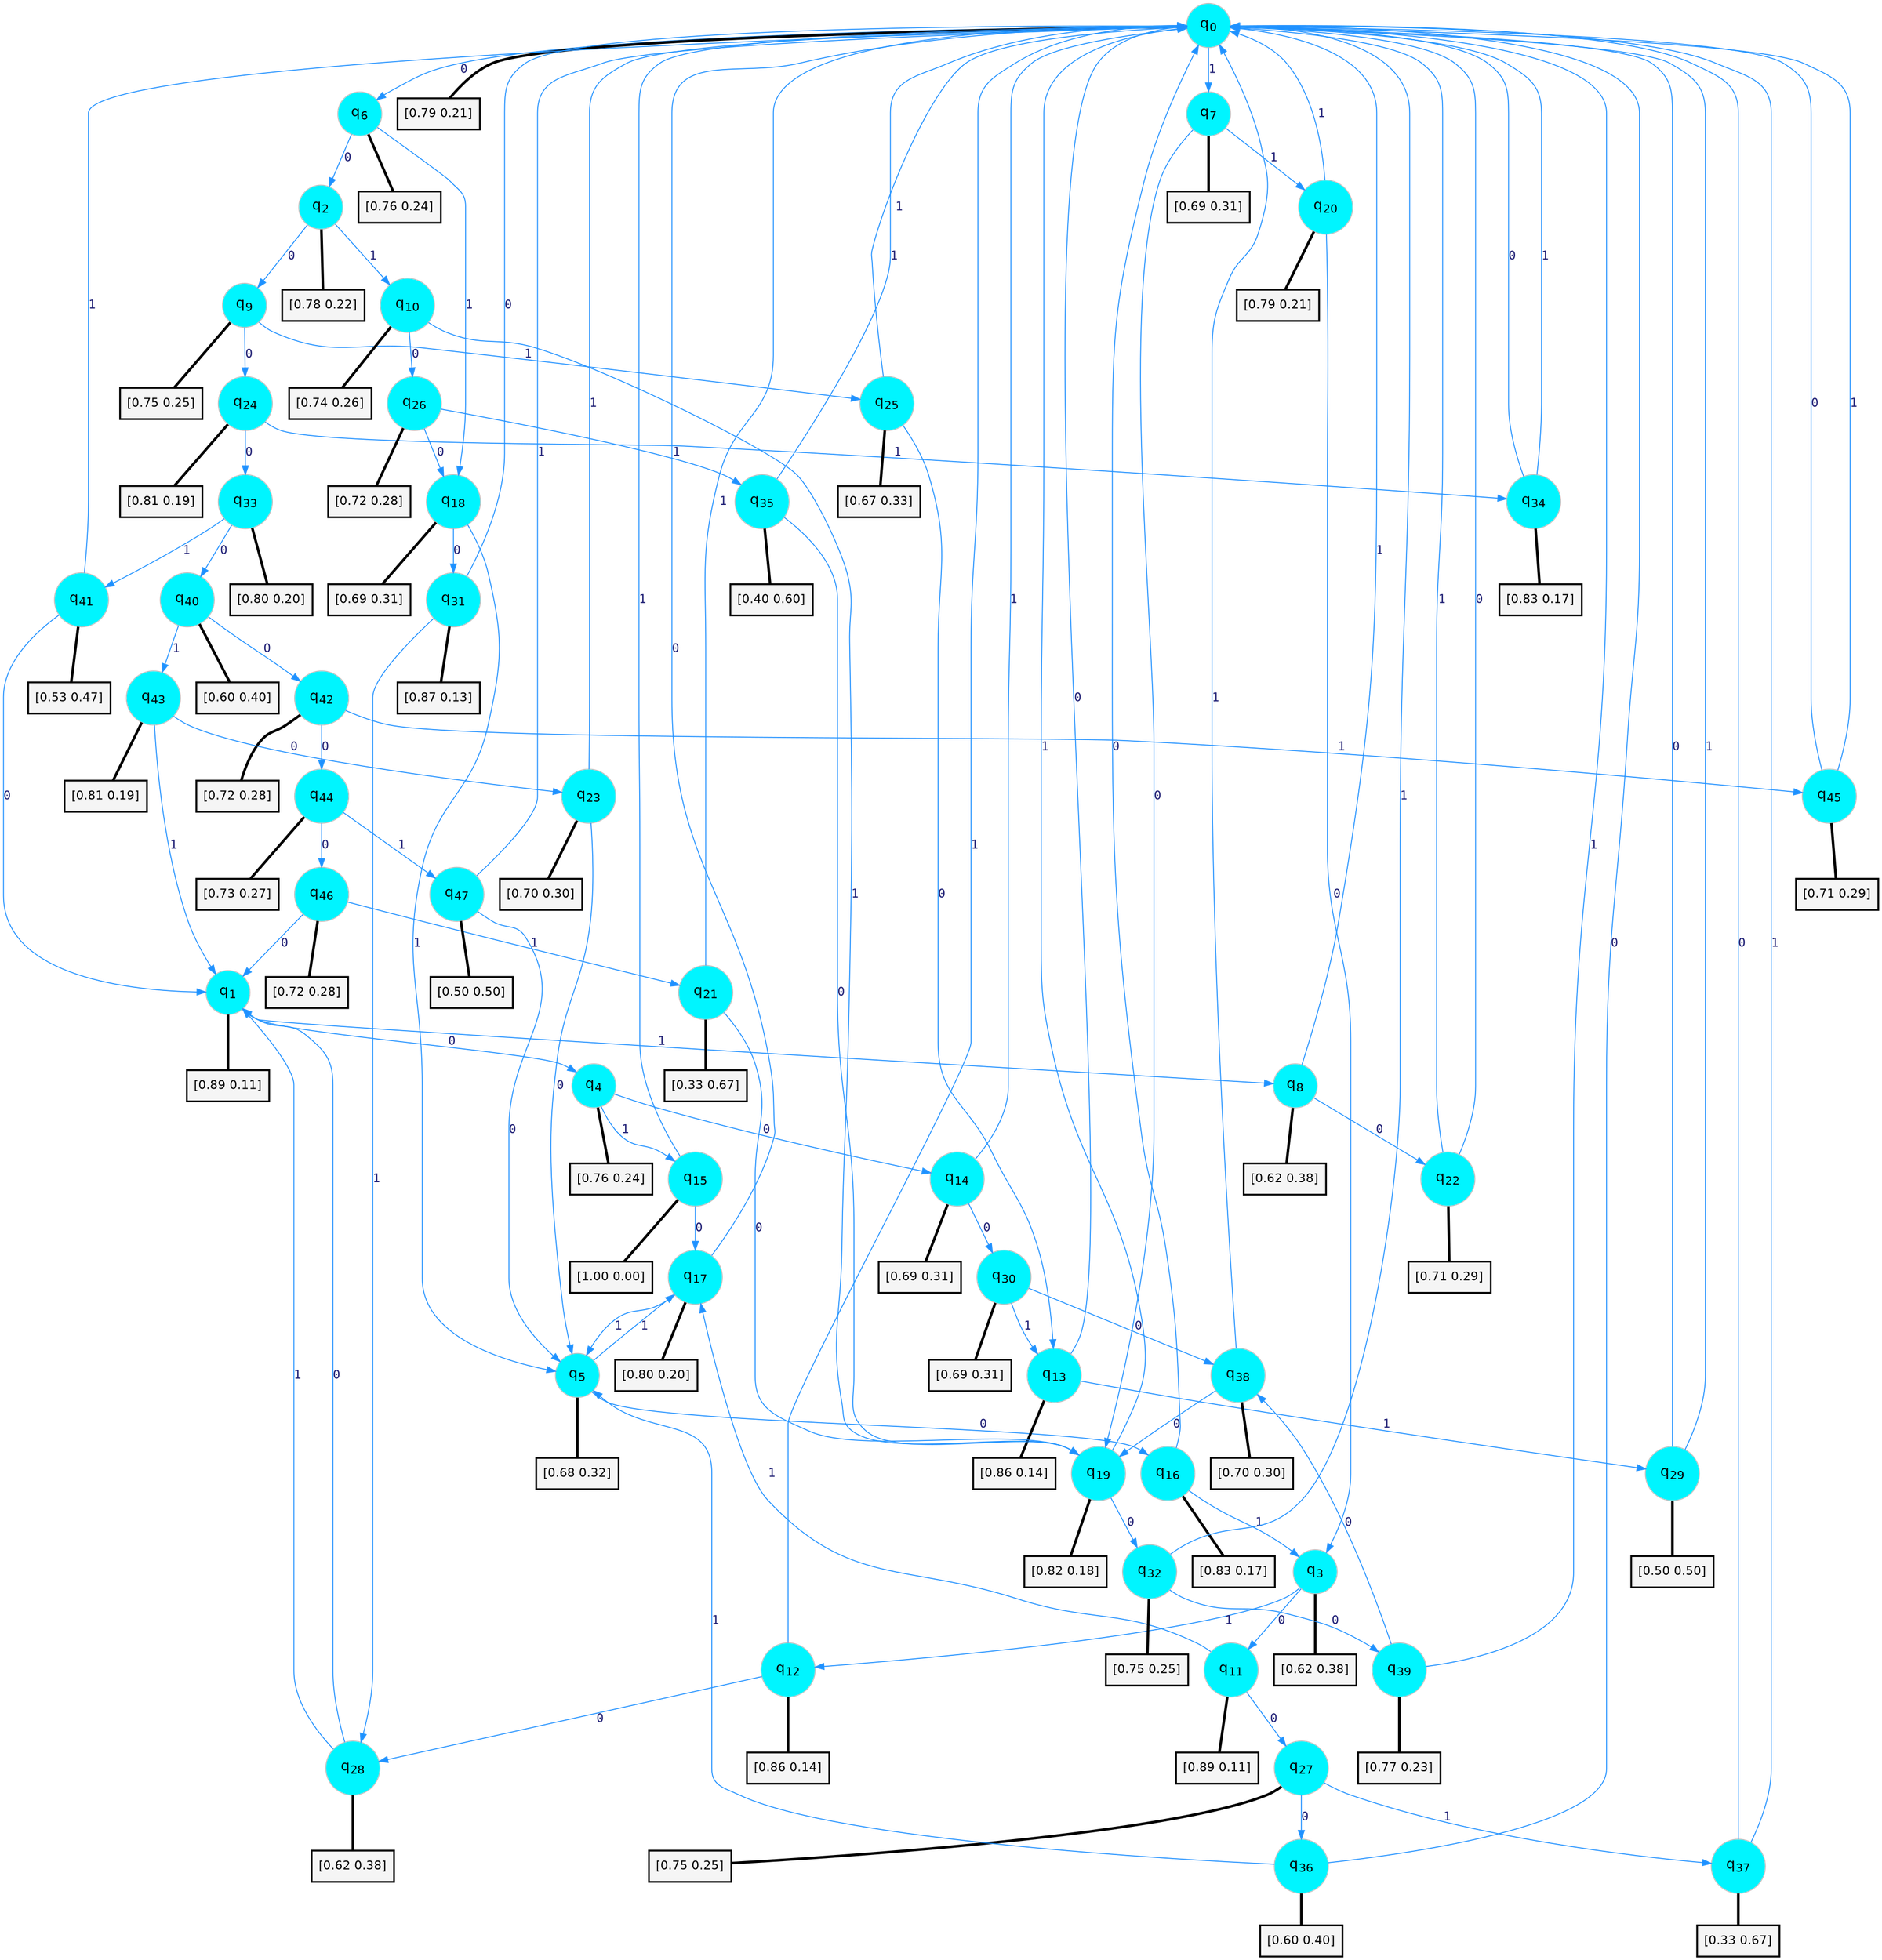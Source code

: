 digraph G {
graph [
bgcolor=transparent, dpi=300, rankdir=TD, size="40,25"];
node [
color=gray, fillcolor=turquoise1, fontcolor=black, fontname=Helvetica, fontsize=16, fontweight=bold, shape=circle, style=filled];
edge [
arrowsize=1, color=dodgerblue1, fontcolor=midnightblue, fontname=courier, fontweight=bold, penwidth=1, style=solid, weight=20];
0[label=<q<SUB>0</SUB>>];
1[label=<q<SUB>1</SUB>>];
2[label=<q<SUB>2</SUB>>];
3[label=<q<SUB>3</SUB>>];
4[label=<q<SUB>4</SUB>>];
5[label=<q<SUB>5</SUB>>];
6[label=<q<SUB>6</SUB>>];
7[label=<q<SUB>7</SUB>>];
8[label=<q<SUB>8</SUB>>];
9[label=<q<SUB>9</SUB>>];
10[label=<q<SUB>10</SUB>>];
11[label=<q<SUB>11</SUB>>];
12[label=<q<SUB>12</SUB>>];
13[label=<q<SUB>13</SUB>>];
14[label=<q<SUB>14</SUB>>];
15[label=<q<SUB>15</SUB>>];
16[label=<q<SUB>16</SUB>>];
17[label=<q<SUB>17</SUB>>];
18[label=<q<SUB>18</SUB>>];
19[label=<q<SUB>19</SUB>>];
20[label=<q<SUB>20</SUB>>];
21[label=<q<SUB>21</SUB>>];
22[label=<q<SUB>22</SUB>>];
23[label=<q<SUB>23</SUB>>];
24[label=<q<SUB>24</SUB>>];
25[label=<q<SUB>25</SUB>>];
26[label=<q<SUB>26</SUB>>];
27[label=<q<SUB>27</SUB>>];
28[label=<q<SUB>28</SUB>>];
29[label=<q<SUB>29</SUB>>];
30[label=<q<SUB>30</SUB>>];
31[label=<q<SUB>31</SUB>>];
32[label=<q<SUB>32</SUB>>];
33[label=<q<SUB>33</SUB>>];
34[label=<q<SUB>34</SUB>>];
35[label=<q<SUB>35</SUB>>];
36[label=<q<SUB>36</SUB>>];
37[label=<q<SUB>37</SUB>>];
38[label=<q<SUB>38</SUB>>];
39[label=<q<SUB>39</SUB>>];
40[label=<q<SUB>40</SUB>>];
41[label=<q<SUB>41</SUB>>];
42[label=<q<SUB>42</SUB>>];
43[label=<q<SUB>43</SUB>>];
44[label=<q<SUB>44</SUB>>];
45[label=<q<SUB>45</SUB>>];
46[label=<q<SUB>46</SUB>>];
47[label=<q<SUB>47</SUB>>];
48[label="[0.79 0.21]", shape=box,fontcolor=black, fontname=Helvetica, fontsize=14, penwidth=2, fillcolor=whitesmoke,color=black];
49[label="[0.89 0.11]", shape=box,fontcolor=black, fontname=Helvetica, fontsize=14, penwidth=2, fillcolor=whitesmoke,color=black];
50[label="[0.78 0.22]", shape=box,fontcolor=black, fontname=Helvetica, fontsize=14, penwidth=2, fillcolor=whitesmoke,color=black];
51[label="[0.62 0.38]", shape=box,fontcolor=black, fontname=Helvetica, fontsize=14, penwidth=2, fillcolor=whitesmoke,color=black];
52[label="[0.76 0.24]", shape=box,fontcolor=black, fontname=Helvetica, fontsize=14, penwidth=2, fillcolor=whitesmoke,color=black];
53[label="[0.68 0.32]", shape=box,fontcolor=black, fontname=Helvetica, fontsize=14, penwidth=2, fillcolor=whitesmoke,color=black];
54[label="[0.76 0.24]", shape=box,fontcolor=black, fontname=Helvetica, fontsize=14, penwidth=2, fillcolor=whitesmoke,color=black];
55[label="[0.69 0.31]", shape=box,fontcolor=black, fontname=Helvetica, fontsize=14, penwidth=2, fillcolor=whitesmoke,color=black];
56[label="[0.62 0.38]", shape=box,fontcolor=black, fontname=Helvetica, fontsize=14, penwidth=2, fillcolor=whitesmoke,color=black];
57[label="[0.75 0.25]", shape=box,fontcolor=black, fontname=Helvetica, fontsize=14, penwidth=2, fillcolor=whitesmoke,color=black];
58[label="[0.74 0.26]", shape=box,fontcolor=black, fontname=Helvetica, fontsize=14, penwidth=2, fillcolor=whitesmoke,color=black];
59[label="[0.89 0.11]", shape=box,fontcolor=black, fontname=Helvetica, fontsize=14, penwidth=2, fillcolor=whitesmoke,color=black];
60[label="[0.86 0.14]", shape=box,fontcolor=black, fontname=Helvetica, fontsize=14, penwidth=2, fillcolor=whitesmoke,color=black];
61[label="[0.86 0.14]", shape=box,fontcolor=black, fontname=Helvetica, fontsize=14, penwidth=2, fillcolor=whitesmoke,color=black];
62[label="[0.69 0.31]", shape=box,fontcolor=black, fontname=Helvetica, fontsize=14, penwidth=2, fillcolor=whitesmoke,color=black];
63[label="[1.00 0.00]", shape=box,fontcolor=black, fontname=Helvetica, fontsize=14, penwidth=2, fillcolor=whitesmoke,color=black];
64[label="[0.83 0.17]", shape=box,fontcolor=black, fontname=Helvetica, fontsize=14, penwidth=2, fillcolor=whitesmoke,color=black];
65[label="[0.80 0.20]", shape=box,fontcolor=black, fontname=Helvetica, fontsize=14, penwidth=2, fillcolor=whitesmoke,color=black];
66[label="[0.69 0.31]", shape=box,fontcolor=black, fontname=Helvetica, fontsize=14, penwidth=2, fillcolor=whitesmoke,color=black];
67[label="[0.82 0.18]", shape=box,fontcolor=black, fontname=Helvetica, fontsize=14, penwidth=2, fillcolor=whitesmoke,color=black];
68[label="[0.79 0.21]", shape=box,fontcolor=black, fontname=Helvetica, fontsize=14, penwidth=2, fillcolor=whitesmoke,color=black];
69[label="[0.33 0.67]", shape=box,fontcolor=black, fontname=Helvetica, fontsize=14, penwidth=2, fillcolor=whitesmoke,color=black];
70[label="[0.71 0.29]", shape=box,fontcolor=black, fontname=Helvetica, fontsize=14, penwidth=2, fillcolor=whitesmoke,color=black];
71[label="[0.70 0.30]", shape=box,fontcolor=black, fontname=Helvetica, fontsize=14, penwidth=2, fillcolor=whitesmoke,color=black];
72[label="[0.81 0.19]", shape=box,fontcolor=black, fontname=Helvetica, fontsize=14, penwidth=2, fillcolor=whitesmoke,color=black];
73[label="[0.67 0.33]", shape=box,fontcolor=black, fontname=Helvetica, fontsize=14, penwidth=2, fillcolor=whitesmoke,color=black];
74[label="[0.72 0.28]", shape=box,fontcolor=black, fontname=Helvetica, fontsize=14, penwidth=2, fillcolor=whitesmoke,color=black];
75[label="[0.75 0.25]", shape=box,fontcolor=black, fontname=Helvetica, fontsize=14, penwidth=2, fillcolor=whitesmoke,color=black];
76[label="[0.62 0.38]", shape=box,fontcolor=black, fontname=Helvetica, fontsize=14, penwidth=2, fillcolor=whitesmoke,color=black];
77[label="[0.50 0.50]", shape=box,fontcolor=black, fontname=Helvetica, fontsize=14, penwidth=2, fillcolor=whitesmoke,color=black];
78[label="[0.69 0.31]", shape=box,fontcolor=black, fontname=Helvetica, fontsize=14, penwidth=2, fillcolor=whitesmoke,color=black];
79[label="[0.87 0.13]", shape=box,fontcolor=black, fontname=Helvetica, fontsize=14, penwidth=2, fillcolor=whitesmoke,color=black];
80[label="[0.75 0.25]", shape=box,fontcolor=black, fontname=Helvetica, fontsize=14, penwidth=2, fillcolor=whitesmoke,color=black];
81[label="[0.80 0.20]", shape=box,fontcolor=black, fontname=Helvetica, fontsize=14, penwidth=2, fillcolor=whitesmoke,color=black];
82[label="[0.83 0.17]", shape=box,fontcolor=black, fontname=Helvetica, fontsize=14, penwidth=2, fillcolor=whitesmoke,color=black];
83[label="[0.40 0.60]", shape=box,fontcolor=black, fontname=Helvetica, fontsize=14, penwidth=2, fillcolor=whitesmoke,color=black];
84[label="[0.60 0.40]", shape=box,fontcolor=black, fontname=Helvetica, fontsize=14, penwidth=2, fillcolor=whitesmoke,color=black];
85[label="[0.33 0.67]", shape=box,fontcolor=black, fontname=Helvetica, fontsize=14, penwidth=2, fillcolor=whitesmoke,color=black];
86[label="[0.70 0.30]", shape=box,fontcolor=black, fontname=Helvetica, fontsize=14, penwidth=2, fillcolor=whitesmoke,color=black];
87[label="[0.77 0.23]", shape=box,fontcolor=black, fontname=Helvetica, fontsize=14, penwidth=2, fillcolor=whitesmoke,color=black];
88[label="[0.60 0.40]", shape=box,fontcolor=black, fontname=Helvetica, fontsize=14, penwidth=2, fillcolor=whitesmoke,color=black];
89[label="[0.53 0.47]", shape=box,fontcolor=black, fontname=Helvetica, fontsize=14, penwidth=2, fillcolor=whitesmoke,color=black];
90[label="[0.72 0.28]", shape=box,fontcolor=black, fontname=Helvetica, fontsize=14, penwidth=2, fillcolor=whitesmoke,color=black];
91[label="[0.81 0.19]", shape=box,fontcolor=black, fontname=Helvetica, fontsize=14, penwidth=2, fillcolor=whitesmoke,color=black];
92[label="[0.73 0.27]", shape=box,fontcolor=black, fontname=Helvetica, fontsize=14, penwidth=2, fillcolor=whitesmoke,color=black];
93[label="[0.71 0.29]", shape=box,fontcolor=black, fontname=Helvetica, fontsize=14, penwidth=2, fillcolor=whitesmoke,color=black];
94[label="[0.72 0.28]", shape=box,fontcolor=black, fontname=Helvetica, fontsize=14, penwidth=2, fillcolor=whitesmoke,color=black];
95[label="[0.50 0.50]", shape=box,fontcolor=black, fontname=Helvetica, fontsize=14, penwidth=2, fillcolor=whitesmoke,color=black];
0->6 [label=0];
0->7 [label=1];
0->48 [arrowhead=none, penwidth=3,color=black];
1->4 [label=0];
1->8 [label=1];
1->49 [arrowhead=none, penwidth=3,color=black];
2->9 [label=0];
2->10 [label=1];
2->50 [arrowhead=none, penwidth=3,color=black];
3->11 [label=0];
3->12 [label=1];
3->51 [arrowhead=none, penwidth=3,color=black];
4->14 [label=0];
4->15 [label=1];
4->52 [arrowhead=none, penwidth=3,color=black];
5->16 [label=0];
5->17 [label=1];
5->53 [arrowhead=none, penwidth=3,color=black];
6->2 [label=0];
6->18 [label=1];
6->54 [arrowhead=none, penwidth=3,color=black];
7->19 [label=0];
7->20 [label=1];
7->55 [arrowhead=none, penwidth=3,color=black];
8->22 [label=0];
8->0 [label=1];
8->56 [arrowhead=none, penwidth=3,color=black];
9->24 [label=0];
9->25 [label=1];
9->57 [arrowhead=none, penwidth=3,color=black];
10->26 [label=0];
10->19 [label=1];
10->58 [arrowhead=none, penwidth=3,color=black];
11->27 [label=0];
11->17 [label=1];
11->59 [arrowhead=none, penwidth=3,color=black];
12->28 [label=0];
12->0 [label=1];
12->60 [arrowhead=none, penwidth=3,color=black];
13->0 [label=0];
13->29 [label=1];
13->61 [arrowhead=none, penwidth=3,color=black];
14->30 [label=0];
14->0 [label=1];
14->62 [arrowhead=none, penwidth=3,color=black];
15->17 [label=0];
15->0 [label=1];
15->63 [arrowhead=none, penwidth=3,color=black];
16->0 [label=0];
16->3 [label=1];
16->64 [arrowhead=none, penwidth=3,color=black];
17->0 [label=0];
17->5 [label=1];
17->65 [arrowhead=none, penwidth=3,color=black];
18->31 [label=0];
18->5 [label=1];
18->66 [arrowhead=none, penwidth=3,color=black];
19->32 [label=0];
19->0 [label=1];
19->67 [arrowhead=none, penwidth=3,color=black];
20->3 [label=0];
20->0 [label=1];
20->68 [arrowhead=none, penwidth=3,color=black];
21->19 [label=0];
21->0 [label=1];
21->69 [arrowhead=none, penwidth=3,color=black];
22->0 [label=0];
22->0 [label=1];
22->70 [arrowhead=none, penwidth=3,color=black];
23->5 [label=0];
23->0 [label=1];
23->71 [arrowhead=none, penwidth=3,color=black];
24->33 [label=0];
24->34 [label=1];
24->72 [arrowhead=none, penwidth=3,color=black];
25->13 [label=0];
25->0 [label=1];
25->73 [arrowhead=none, penwidth=3,color=black];
26->18 [label=0];
26->35 [label=1];
26->74 [arrowhead=none, penwidth=3,color=black];
27->36 [label=0];
27->37 [label=1];
27->75 [arrowhead=none, penwidth=3,color=black];
28->1 [label=0];
28->1 [label=1];
28->76 [arrowhead=none, penwidth=3,color=black];
29->0 [label=0];
29->0 [label=1];
29->77 [arrowhead=none, penwidth=3,color=black];
30->38 [label=0];
30->13 [label=1];
30->78 [arrowhead=none, penwidth=3,color=black];
31->0 [label=0];
31->28 [label=1];
31->79 [arrowhead=none, penwidth=3,color=black];
32->39 [label=0];
32->0 [label=1];
32->80 [arrowhead=none, penwidth=3,color=black];
33->40 [label=0];
33->41 [label=1];
33->81 [arrowhead=none, penwidth=3,color=black];
34->0 [label=0];
34->0 [label=1];
34->82 [arrowhead=none, penwidth=3,color=black];
35->19 [label=0];
35->0 [label=1];
35->83 [arrowhead=none, penwidth=3,color=black];
36->0 [label=0];
36->5 [label=1];
36->84 [arrowhead=none, penwidth=3,color=black];
37->0 [label=0];
37->0 [label=1];
37->85 [arrowhead=none, penwidth=3,color=black];
38->19 [label=0];
38->0 [label=1];
38->86 [arrowhead=none, penwidth=3,color=black];
39->38 [label=0];
39->0 [label=1];
39->87 [arrowhead=none, penwidth=3,color=black];
40->42 [label=0];
40->43 [label=1];
40->88 [arrowhead=none, penwidth=3,color=black];
41->1 [label=0];
41->0 [label=1];
41->89 [arrowhead=none, penwidth=3,color=black];
42->44 [label=0];
42->45 [label=1];
42->90 [arrowhead=none, penwidth=3,color=black];
43->23 [label=0];
43->1 [label=1];
43->91 [arrowhead=none, penwidth=3,color=black];
44->46 [label=0];
44->47 [label=1];
44->92 [arrowhead=none, penwidth=3,color=black];
45->0 [label=0];
45->0 [label=1];
45->93 [arrowhead=none, penwidth=3,color=black];
46->1 [label=0];
46->21 [label=1];
46->94 [arrowhead=none, penwidth=3,color=black];
47->5 [label=0];
47->0 [label=1];
47->95 [arrowhead=none, penwidth=3,color=black];
}
